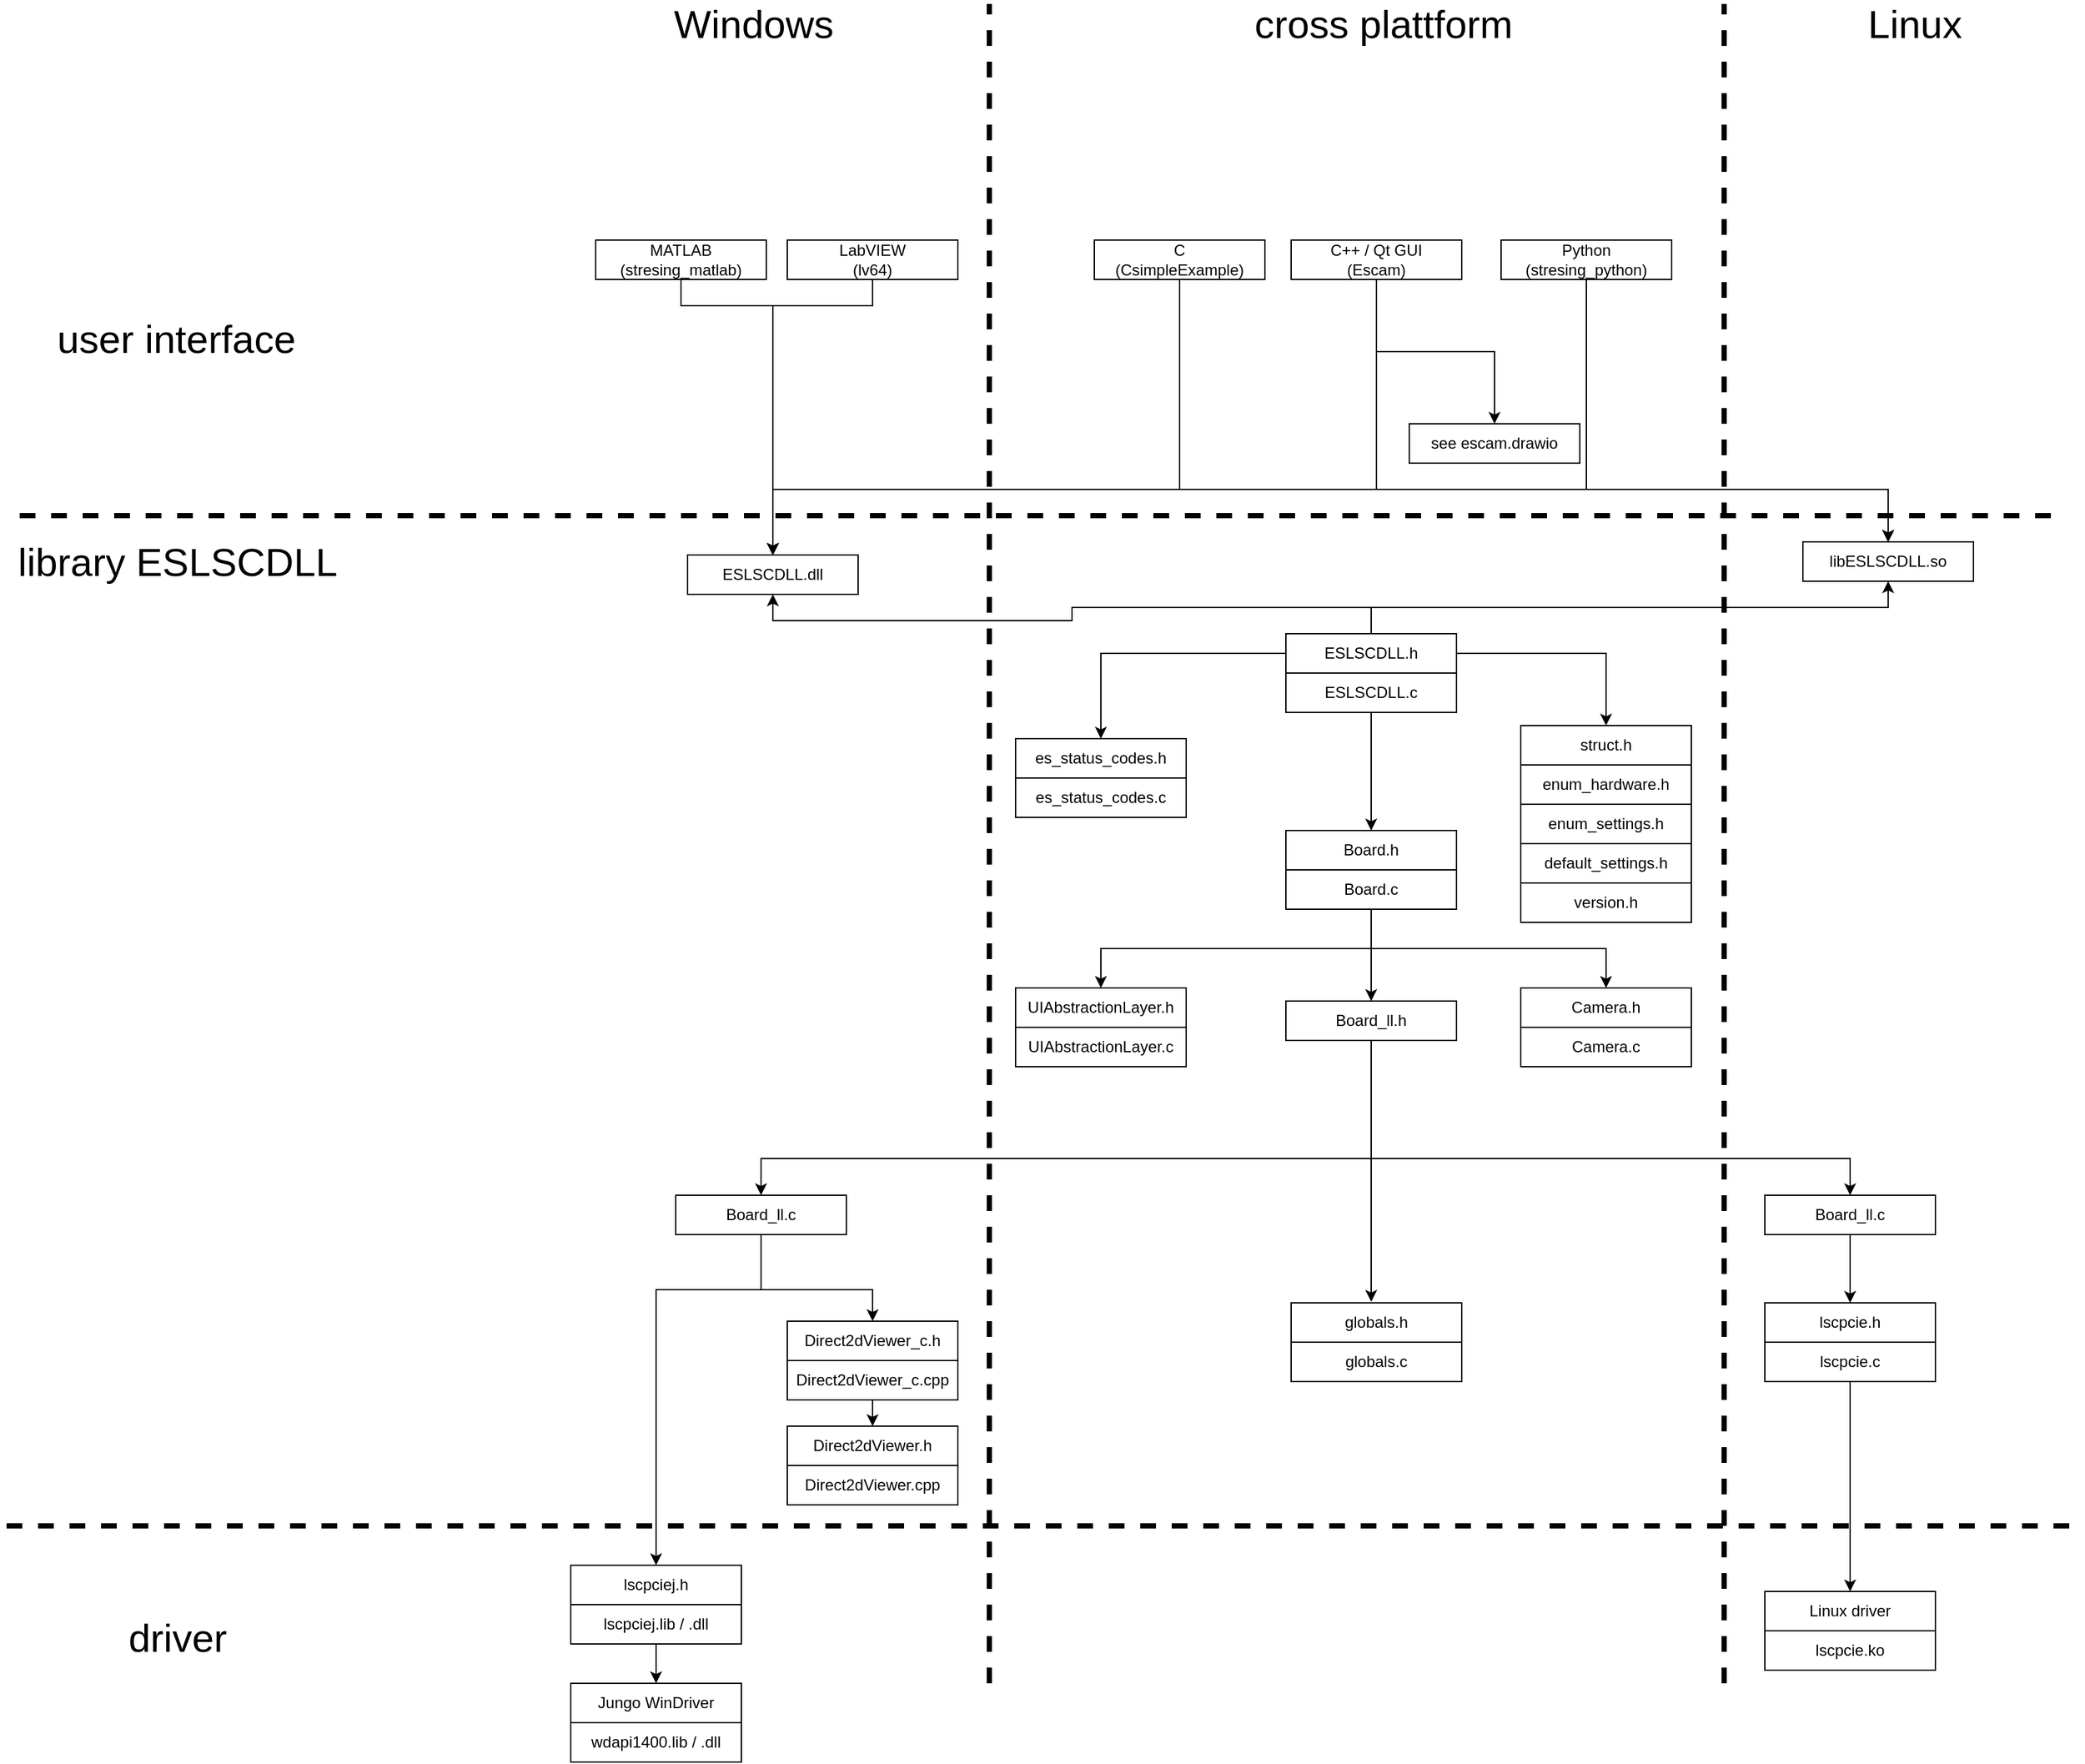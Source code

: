 <mxfile version="28.0.6">
  <diagram id="tgUKfehqLVmL-b8HQxhW" name="Page-1">
    <mxGraphModel dx="2338" dy="2293" grid="1" gridSize="10" guides="1" tooltips="1" connect="1" arrows="1" fold="1" page="1" pageScale="1" pageWidth="850" pageHeight="1100" math="0" shadow="0">
      <root>
        <mxCell id="0" />
        <mxCell id="1" parent="0" />
        <mxCell id="p_urfczNU5dsdLXzHAFD-1" value="Board.h" style="rounded=0;whiteSpace=wrap;html=1;" parent="1" vertex="1">
          <mxGeometry x="146" y="-450" width="130" height="30" as="geometry" />
        </mxCell>
        <mxCell id="p_urfczNU5dsdLXzHAFD-42" style="edgeStyle=orthogonalEdgeStyle;rounded=0;orthogonalLoop=1;jettySize=auto;html=1;exitX=0.5;exitY=1;exitDx=0;exitDy=0;entryX=0.5;entryY=0;entryDx=0;entryDy=0;" parent="1" source="p_urfczNU5dsdLXzHAFD-6" target="p_urfczNU5dsdLXzHAFD-7" edge="1">
          <mxGeometry relative="1" as="geometry" />
        </mxCell>
        <mxCell id="p_urfczNU5dsdLXzHAFD-52" style="edgeStyle=orthogonalEdgeStyle;rounded=0;orthogonalLoop=1;jettySize=auto;html=1;exitX=0.5;exitY=1;exitDx=0;exitDy=0;entryX=0.5;entryY=0;entryDx=0;entryDy=0;" parent="1" source="p_urfczNU5dsdLXzHAFD-6" target="p_urfczNU5dsdLXzHAFD-30" edge="1">
          <mxGeometry relative="1" as="geometry" />
        </mxCell>
        <mxCell id="9xc9pBoW99y5CAlpfe-r-3" style="edgeStyle=orthogonalEdgeStyle;rounded=0;orthogonalLoop=1;jettySize=auto;html=1;exitX=0.5;exitY=1;exitDx=0;exitDy=0;entryX=0.5;entryY=0;entryDx=0;entryDy=0;" edge="1" parent="1" source="p_urfczNU5dsdLXzHAFD-6" target="9xc9pBoW99y5CAlpfe-r-1">
          <mxGeometry relative="1" as="geometry" />
        </mxCell>
        <mxCell id="p_urfczNU5dsdLXzHAFD-6" value="Board.c" style="rounded=0;whiteSpace=wrap;html=1;" parent="1" vertex="1">
          <mxGeometry x="146" y="-420" width="130" height="30" as="geometry" />
        </mxCell>
        <mxCell id="p_urfczNU5dsdLXzHAFD-85" style="edgeStyle=orthogonalEdgeStyle;rounded=0;orthogonalLoop=1;jettySize=auto;html=1;exitX=0.5;exitY=1;exitDx=0;exitDy=0;entryX=0.5;entryY=0;entryDx=0;entryDy=0;strokeWidth=1;" parent="1" source="p_urfczNU5dsdLXzHAFD-7" target="p_urfczNU5dsdLXzHAFD-9" edge="1">
          <mxGeometry relative="1" as="geometry">
            <Array as="points">
              <mxPoint x="211" y="-200" />
              <mxPoint x="576" y="-200" />
            </Array>
          </mxGeometry>
        </mxCell>
        <mxCell id="p_urfczNU5dsdLXzHAFD-86" style="edgeStyle=orthogonalEdgeStyle;rounded=0;orthogonalLoop=1;jettySize=auto;html=1;exitX=0.5;exitY=1;exitDx=0;exitDy=0;strokeWidth=1;entryX=0.5;entryY=0;entryDx=0;entryDy=0;" parent="1" source="p_urfczNU5dsdLXzHAFD-7" target="p_urfczNU5dsdLXzHAFD-8" edge="1">
          <mxGeometry relative="1" as="geometry">
            <Array as="points">
              <mxPoint x="211" y="-200" />
              <mxPoint x="-254" y="-200" />
            </Array>
          </mxGeometry>
        </mxCell>
        <mxCell id="p_urfczNU5dsdLXzHAFD-7" value="Board_ll.h" style="rounded=0;whiteSpace=wrap;html=1;" parent="1" vertex="1">
          <mxGeometry x="146" y="-320" width="130" height="30" as="geometry" />
        </mxCell>
        <mxCell id="p_urfczNU5dsdLXzHAFD-43" style="edgeStyle=orthogonalEdgeStyle;rounded=0;orthogonalLoop=1;jettySize=auto;html=1;exitX=0.5;exitY=1;exitDx=0;exitDy=0;entryX=0.5;entryY=0;entryDx=0;entryDy=0;" parent="1" source="p_urfczNU5dsdLXzHAFD-8" target="p_urfczNU5dsdLXzHAFD-24" edge="1">
          <mxGeometry relative="1" as="geometry">
            <Array as="points">
              <mxPoint x="-254" y="-100" />
              <mxPoint x="-334" y="-100" />
            </Array>
          </mxGeometry>
        </mxCell>
        <mxCell id="jxvw1qja2600821Guwrw-1" style="edgeStyle=orthogonalEdgeStyle;rounded=0;orthogonalLoop=1;jettySize=auto;html=1;entryX=0.5;entryY=0;entryDx=0;entryDy=0;" parent="1" source="p_urfczNU5dsdLXzHAFD-8" target="p_urfczNU5dsdLXzHAFD-34" edge="1">
          <mxGeometry relative="1" as="geometry">
            <Array as="points">
              <mxPoint x="-254" y="-100" />
              <mxPoint x="-169" y="-100" />
              <mxPoint x="-169" y="-85" />
            </Array>
          </mxGeometry>
        </mxCell>
        <mxCell id="p_urfczNU5dsdLXzHAFD-8" value="Board_ll.c" style="rounded=0;whiteSpace=wrap;html=1;" parent="1" vertex="1">
          <mxGeometry x="-319" y="-172" width="130" height="30" as="geometry" />
        </mxCell>
        <mxCell id="p_urfczNU5dsdLXzHAFD-46" style="edgeStyle=orthogonalEdgeStyle;rounded=0;orthogonalLoop=1;jettySize=auto;html=1;exitX=0.5;exitY=1;exitDx=0;exitDy=0;entryX=0.466;entryY=-0.027;entryDx=0;entryDy=0;entryPerimeter=0;" parent="1" source="p_urfczNU5dsdLXzHAFD-7" target="p_urfczNU5dsdLXzHAFD-16" edge="1">
          <mxGeometry relative="1" as="geometry">
            <Array as="points">
              <mxPoint x="211" y="-91" />
            </Array>
          </mxGeometry>
        </mxCell>
        <mxCell id="p_urfczNU5dsdLXzHAFD-72" style="edgeStyle=orthogonalEdgeStyle;rounded=0;orthogonalLoop=1;jettySize=auto;html=1;exitX=0.5;exitY=1;exitDx=0;exitDy=0;entryX=0.5;entryY=0;entryDx=0;entryDy=0;" parent="1" source="p_urfczNU5dsdLXzHAFD-9" target="p_urfczNU5dsdLXzHAFD-73" edge="1">
          <mxGeometry relative="1" as="geometry">
            <mxPoint x="581" y="-107" as="targetPoint" />
          </mxGeometry>
        </mxCell>
        <mxCell id="p_urfczNU5dsdLXzHAFD-9" value="Board_ll.c" style="rounded=0;whiteSpace=wrap;html=1;" parent="1" vertex="1">
          <mxGeometry x="511" y="-172" width="130" height="30" as="geometry" />
        </mxCell>
        <mxCell id="W871qx_Sbcsv2SWxShGU-2" style="edgeStyle=orthogonalEdgeStyle;rounded=0;orthogonalLoop=1;jettySize=auto;html=1;entryX=0.5;entryY=1;entryDx=0;entryDy=0;exitX=0.5;exitY=0;exitDx=0;exitDy=0;" parent="1" source="p_urfczNU5dsdLXzHAFD-11" target="p_urfczNU5dsdLXzHAFD-61" edge="1">
          <mxGeometry relative="1" as="geometry" />
        </mxCell>
        <mxCell id="W871qx_Sbcsv2SWxShGU-4" style="edgeStyle=orthogonalEdgeStyle;rounded=0;orthogonalLoop=1;jettySize=auto;html=1;exitX=0.5;exitY=0;exitDx=0;exitDy=0;entryX=0.5;entryY=1;entryDx=0;entryDy=0;" parent="1" source="p_urfczNU5dsdLXzHAFD-11" target="W871qx_Sbcsv2SWxShGU-3" edge="1">
          <mxGeometry relative="1" as="geometry" />
        </mxCell>
        <mxCell id="W871qx_Sbcsv2SWxShGU-12" style="edgeStyle=orthogonalEdgeStyle;rounded=0;orthogonalLoop=1;jettySize=auto;html=1;exitX=1;exitY=0.5;exitDx=0;exitDy=0;entryX=0.5;entryY=0;entryDx=0;entryDy=0;" parent="1" source="p_urfczNU5dsdLXzHAFD-11" target="p_urfczNU5dsdLXzHAFD-15" edge="1">
          <mxGeometry relative="1" as="geometry" />
        </mxCell>
        <mxCell id="W871qx_Sbcsv2SWxShGU-13" style="edgeStyle=orthogonalEdgeStyle;rounded=0;orthogonalLoop=1;jettySize=auto;html=1;entryX=0.5;entryY=0;entryDx=0;entryDy=0;" parent="1" source="p_urfczNU5dsdLXzHAFD-11" target="p_urfczNU5dsdLXzHAFD-18" edge="1">
          <mxGeometry relative="1" as="geometry" />
        </mxCell>
        <mxCell id="p_urfczNU5dsdLXzHAFD-11" value="ESLSCDLL.h" style="rounded=0;whiteSpace=wrap;html=1;" parent="1" vertex="1">
          <mxGeometry x="146" y="-600" width="130" height="30" as="geometry" />
        </mxCell>
        <mxCell id="p_urfczNU5dsdLXzHAFD-91" style="edgeStyle=orthogonalEdgeStyle;rounded=0;orthogonalLoop=1;jettySize=auto;html=1;exitX=0.5;exitY=1;exitDx=0;exitDy=0;entryX=0.5;entryY=0;entryDx=0;entryDy=0;strokeWidth=1;" parent="1" source="p_urfczNU5dsdLXzHAFD-12" target="p_urfczNU5dsdLXzHAFD-1" edge="1">
          <mxGeometry relative="1" as="geometry" />
        </mxCell>
        <mxCell id="p_urfczNU5dsdLXzHAFD-12" value="ESLSCDLL.c" style="rounded=0;whiteSpace=wrap;html=1;" parent="1" vertex="1">
          <mxGeometry x="146" y="-570" width="130" height="30" as="geometry" />
        </mxCell>
        <mxCell id="p_urfczNU5dsdLXzHAFD-13" value="enum_hardware.h" style="rounded=0;whiteSpace=wrap;html=1;" parent="1" vertex="1">
          <mxGeometry x="325" y="-500" width="130" height="30" as="geometry" />
        </mxCell>
        <mxCell id="p_urfczNU5dsdLXzHAFD-15" value="struct.h" style="rounded=0;whiteSpace=wrap;html=1;" parent="1" vertex="1">
          <mxGeometry x="325" y="-530" width="130" height="30" as="geometry" />
        </mxCell>
        <mxCell id="p_urfczNU5dsdLXzHAFD-16" value="globals.h" style="rounded=0;whiteSpace=wrap;html=1;" parent="1" vertex="1">
          <mxGeometry x="150" y="-90" width="130" height="30" as="geometry" />
        </mxCell>
        <mxCell id="p_urfczNU5dsdLXzHAFD-17" value="globals.c" style="rounded=0;whiteSpace=wrap;html=1;" parent="1" vertex="1">
          <mxGeometry x="150" y="-60" width="130" height="30" as="geometry" />
        </mxCell>
        <mxCell id="p_urfczNU5dsdLXzHAFD-18" value="es_status_codes.h" style="rounded=0;whiteSpace=wrap;html=1;" parent="1" vertex="1">
          <mxGeometry x="-60" y="-520" width="130" height="30" as="geometry" />
        </mxCell>
        <mxCell id="p_urfczNU5dsdLXzHAFD-19" value="es_status_codes.c" style="rounded=0;whiteSpace=wrap;html=1;" parent="1" vertex="1">
          <mxGeometry x="-60" y="-490" width="130" height="30" as="geometry" />
        </mxCell>
        <mxCell id="p_urfczNU5dsdLXzHAFD-20" value="default_settings.h" style="rounded=0;whiteSpace=wrap;html=1;" parent="1" vertex="1">
          <mxGeometry x="325" y="-440" width="130" height="30" as="geometry" />
        </mxCell>
        <mxCell id="p_urfczNU5dsdLXzHAFD-24" value="lscpciej.h" style="rounded=0;whiteSpace=wrap;html=1;" parent="1" vertex="1">
          <mxGeometry x="-399" y="110" width="130" height="30" as="geometry" />
        </mxCell>
        <mxCell id="p_urfczNU5dsdLXzHAFD-44" style="edgeStyle=orthogonalEdgeStyle;rounded=0;orthogonalLoop=1;jettySize=auto;html=1;exitX=0.5;exitY=1;exitDx=0;exitDy=0;entryX=0.5;entryY=0;entryDx=0;entryDy=0;" parent="1" source="p_urfczNU5dsdLXzHAFD-25" target="p_urfczNU5dsdLXzHAFD-29" edge="1">
          <mxGeometry relative="1" as="geometry" />
        </mxCell>
        <mxCell id="p_urfczNU5dsdLXzHAFD-25" value="lscpciej.lib / .dll" style="rounded=0;whiteSpace=wrap;html=1;" parent="1" vertex="1">
          <mxGeometry x="-399" y="140" width="130" height="30" as="geometry" />
        </mxCell>
        <mxCell id="p_urfczNU5dsdLXzHAFD-27" value="wdapi1400.lib / .dll" style="rounded=0;whiteSpace=wrap;html=1;" parent="1" vertex="1">
          <mxGeometry x="-399" y="230" width="130" height="30" as="geometry" />
        </mxCell>
        <mxCell id="p_urfczNU5dsdLXzHAFD-29" value="Jungo WinDriver" style="rounded=0;whiteSpace=wrap;html=1;" parent="1" vertex="1">
          <mxGeometry x="-399" y="200" width="130" height="30" as="geometry" />
        </mxCell>
        <mxCell id="p_urfczNU5dsdLXzHAFD-30" value="UIAbstractionLayer.h" style="rounded=0;whiteSpace=wrap;html=1;" parent="1" vertex="1">
          <mxGeometry x="-60" y="-330" width="130" height="30" as="geometry" />
        </mxCell>
        <mxCell id="p_urfczNU5dsdLXzHAFD-34" value="Direct2dViewer_c.h" style="rounded=0;whiteSpace=wrap;html=1;glass=0;" parent="1" vertex="1">
          <mxGeometry x="-234" y="-76" width="130" height="30" as="geometry" />
        </mxCell>
        <mxCell id="p_urfczNU5dsdLXzHAFD-41" style="edgeStyle=orthogonalEdgeStyle;rounded=0;orthogonalLoop=1;jettySize=auto;html=1;exitX=0.5;exitY=1;exitDx=0;exitDy=0;entryX=0.5;entryY=0;entryDx=0;entryDy=0;" parent="1" source="p_urfczNU5dsdLXzHAFD-35" target="p_urfczNU5dsdLXzHAFD-36" edge="1">
          <mxGeometry relative="1" as="geometry" />
        </mxCell>
        <mxCell id="p_urfczNU5dsdLXzHAFD-35" value="Direct2dViewer_c.cpp" style="rounded=0;whiteSpace=wrap;html=1;" parent="1" vertex="1">
          <mxGeometry x="-234" y="-46" width="130" height="30" as="geometry" />
        </mxCell>
        <mxCell id="p_urfczNU5dsdLXzHAFD-36" value="Direct2dViewer.h" style="rounded=0;whiteSpace=wrap;html=1;glass=0;" parent="1" vertex="1">
          <mxGeometry x="-234" y="4" width="130" height="30" as="geometry" />
        </mxCell>
        <mxCell id="p_urfczNU5dsdLXzHAFD-37" value="Direct2dViewer.cpp" style="rounded=0;whiteSpace=wrap;html=1;" parent="1" vertex="1">
          <mxGeometry x="-234" y="34" width="130" height="30" as="geometry" />
        </mxCell>
        <mxCell id="p_urfczNU5dsdLXzHAFD-61" value="ESLSCDLL.dll" style="rounded=0;whiteSpace=wrap;html=1;" parent="1" vertex="1">
          <mxGeometry x="-310" y="-660" width="130" height="30" as="geometry" />
        </mxCell>
        <mxCell id="p_urfczNU5dsdLXzHAFD-68" style="edgeStyle=orthogonalEdgeStyle;rounded=0;orthogonalLoop=1;jettySize=auto;html=1;exitX=0.5;exitY=1;exitDx=0;exitDy=0;entryX=0.5;entryY=0;entryDx=0;entryDy=0;" parent="1" source="p_urfczNU5dsdLXzHAFD-66" target="p_urfczNU5dsdLXzHAFD-61" edge="1">
          <mxGeometry relative="1" as="geometry">
            <Array as="points">
              <mxPoint x="-169" y="-850" />
              <mxPoint x="-245" y="-850" />
            </Array>
          </mxGeometry>
        </mxCell>
        <mxCell id="p_urfczNU5dsdLXzHAFD-66" value="LabVIEW&lt;div&gt;(lv64)&lt;/div&gt;" style="rounded=0;whiteSpace=wrap;html=1;" parent="1" vertex="1">
          <mxGeometry x="-234" y="-900" width="130" height="30" as="geometry" />
        </mxCell>
        <mxCell id="p_urfczNU5dsdLXzHAFD-104" style="edgeStyle=orthogonalEdgeStyle;rounded=0;orthogonalLoop=1;jettySize=auto;html=1;exitX=0.5;exitY=1;exitDx=0;exitDy=0;entryX=0.5;entryY=0;entryDx=0;entryDy=0;fontSize=30;strokeWidth=1;" parent="1" source="p_urfczNU5dsdLXzHAFD-70" target="p_urfczNU5dsdLXzHAFD-103" edge="1">
          <mxGeometry relative="1" as="geometry" />
        </mxCell>
        <mxCell id="W871qx_Sbcsv2SWxShGU-5" style="edgeStyle=orthogonalEdgeStyle;rounded=0;orthogonalLoop=1;jettySize=auto;html=1;exitX=0.5;exitY=1;exitDx=0;exitDy=0;entryX=0.5;entryY=0;entryDx=0;entryDy=0;" parent="1" source="p_urfczNU5dsdLXzHAFD-70" target="W871qx_Sbcsv2SWxShGU-3" edge="1">
          <mxGeometry relative="1" as="geometry">
            <Array as="points">
              <mxPoint x="215" y="-710" />
              <mxPoint x="605" y="-710" />
            </Array>
          </mxGeometry>
        </mxCell>
        <mxCell id="W871qx_Sbcsv2SWxShGU-6" style="edgeStyle=orthogonalEdgeStyle;rounded=0;orthogonalLoop=1;jettySize=auto;html=1;exitX=0.5;exitY=1;exitDx=0;exitDy=0;entryX=0.5;entryY=0;entryDx=0;entryDy=0;" parent="1" source="p_urfczNU5dsdLXzHAFD-70" target="p_urfczNU5dsdLXzHAFD-61" edge="1">
          <mxGeometry relative="1" as="geometry">
            <Array as="points">
              <mxPoint x="215" y="-710" />
              <mxPoint x="-245" y="-710" />
            </Array>
          </mxGeometry>
        </mxCell>
        <mxCell id="p_urfczNU5dsdLXzHAFD-70" value="&lt;div&gt;C++ / Qt GUI&lt;/div&gt;(Escam)" style="rounded=0;whiteSpace=wrap;html=1;" parent="1" vertex="1">
          <mxGeometry x="150" y="-900" width="130" height="30" as="geometry" />
        </mxCell>
        <mxCell id="p_urfczNU5dsdLXzHAFD-73" value="lscpcie.h" style="rounded=0;whiteSpace=wrap;html=1;" parent="1" vertex="1">
          <mxGeometry x="511" y="-90" width="130" height="30" as="geometry" />
        </mxCell>
        <mxCell id="p_urfczNU5dsdLXzHAFD-77" style="edgeStyle=orthogonalEdgeStyle;rounded=0;orthogonalLoop=1;jettySize=auto;html=1;entryX=0.5;entryY=0;entryDx=0;entryDy=0;" parent="1" source="p_urfczNU5dsdLXzHAFD-74" target="p_urfczNU5dsdLXzHAFD-76" edge="1">
          <mxGeometry relative="1" as="geometry" />
        </mxCell>
        <mxCell id="p_urfczNU5dsdLXzHAFD-74" value="lscpcie.c" style="rounded=0;whiteSpace=wrap;html=1;" parent="1" vertex="1">
          <mxGeometry x="511" y="-60" width="130" height="30" as="geometry" />
        </mxCell>
        <mxCell id="p_urfczNU5dsdLXzHAFD-75" value="lscpcie.ko" style="rounded=0;whiteSpace=wrap;html=1;" parent="1" vertex="1">
          <mxGeometry x="511" y="160" width="130" height="30" as="geometry" />
        </mxCell>
        <mxCell id="p_urfczNU5dsdLXzHAFD-76" value="Linux driver" style="rounded=0;whiteSpace=wrap;html=1;" parent="1" vertex="1">
          <mxGeometry x="511" y="130" width="130" height="30" as="geometry" />
        </mxCell>
        <mxCell id="p_urfczNU5dsdLXzHAFD-82" value="" style="endArrow=none;dashed=1;html=1;rounded=0;strokeWidth=4;" parent="1" edge="1">
          <mxGeometry width="50" height="50" relative="1" as="geometry">
            <mxPoint x="480" y="200" as="sourcePoint" />
            <mxPoint x="480" y="-1080" as="targetPoint" />
          </mxGeometry>
        </mxCell>
        <mxCell id="p_urfczNU5dsdLXzHAFD-83" value="" style="endArrow=none;dashed=1;html=1;rounded=0;strokeWidth=4;" parent="1" edge="1">
          <mxGeometry width="50" height="50" relative="1" as="geometry">
            <mxPoint x="-80" y="200" as="sourcePoint" />
            <mxPoint x="-80" y="-1080" as="targetPoint" />
          </mxGeometry>
        </mxCell>
        <mxCell id="p_urfczNU5dsdLXzHAFD-88" value="" style="endArrow=none;dashed=1;html=1;rounded=0;strokeWidth=4;" parent="1" edge="1">
          <mxGeometry width="50" height="50" relative="1" as="geometry">
            <mxPoint x="-829" y="80" as="sourcePoint" />
            <mxPoint x="751" y="80" as="targetPoint" />
          </mxGeometry>
        </mxCell>
        <mxCell id="p_urfczNU5dsdLXzHAFD-92" value="" style="endArrow=none;dashed=1;html=1;rounded=0;strokeWidth=4;" parent="1" edge="1">
          <mxGeometry width="50" height="50" relative="1" as="geometry">
            <mxPoint x="-819" y="-690" as="sourcePoint" />
            <mxPoint x="741" y="-690" as="targetPoint" />
          </mxGeometry>
        </mxCell>
        <mxCell id="p_urfczNU5dsdLXzHAFD-96" value="&lt;font style=&quot;font-size: 30px&quot;&gt;user interface&lt;/font&gt;" style="text;html=1;align=center;verticalAlign=middle;resizable=0;points=[];autosize=1;strokeColor=none;fillColor=none;" parent="1" vertex="1">
          <mxGeometry x="-800" y="-840" width="200" height="30" as="geometry" />
        </mxCell>
        <mxCell id="p_urfczNU5dsdLXzHAFD-97" value="&lt;font style=&quot;font-size: 30px&quot;&gt;library ESLSCDLL&lt;/font&gt;" style="text;html=1;align=center;verticalAlign=middle;resizable=0;points=[];autosize=1;strokeColor=none;fillColor=none;" parent="1" vertex="1">
          <mxGeometry x="-834" y="-680" width="270" height="50" as="geometry" />
        </mxCell>
        <mxCell id="p_urfczNU5dsdLXzHAFD-99" value="&lt;font style=&quot;font-size: 30px&quot;&gt;driver&lt;/font&gt;" style="text;html=1;align=center;verticalAlign=middle;resizable=0;points=[];autosize=1;strokeColor=none;fillColor=none;" parent="1" vertex="1">
          <mxGeometry x="-749" y="140" width="100" height="50" as="geometry" />
        </mxCell>
        <mxCell id="p_urfczNU5dsdLXzHAFD-100" value="&lt;font style=&quot;font-size: 30px&quot;&gt;Windows&lt;/font&gt;" style="text;html=1;align=center;verticalAlign=middle;resizable=0;points=[];autosize=1;strokeColor=none;fillColor=none;" parent="1" vertex="1">
          <mxGeometry x="-330" y="-1080" width="140" height="30" as="geometry" />
        </mxCell>
        <mxCell id="p_urfczNU5dsdLXzHAFD-101" value="&lt;font style=&quot;font-size: 30px&quot;&gt;cross plattform&lt;/font&gt;" style="text;html=1;align=center;verticalAlign=middle;resizable=0;points=[];autosize=1;strokeColor=none;fillColor=none;" parent="1" vertex="1">
          <mxGeometry x="115" y="-1080" width="210" height="30" as="geometry" />
        </mxCell>
        <mxCell id="p_urfczNU5dsdLXzHAFD-102" value="&lt;font style=&quot;font-size: 30px&quot;&gt;Linux&lt;/font&gt;" style="text;html=1;align=center;verticalAlign=middle;resizable=0;points=[];autosize=1;strokeColor=none;fillColor=none;" parent="1" vertex="1">
          <mxGeometry x="580" y="-1080" width="90" height="30" as="geometry" />
        </mxCell>
        <mxCell id="p_urfczNU5dsdLXzHAFD-103" value="see escam.drawio" style="rounded=0;whiteSpace=wrap;html=1;" parent="1" vertex="1">
          <mxGeometry x="240" y="-760" width="130" height="30" as="geometry" />
        </mxCell>
        <mxCell id="sNTQXGuIR_XhQcSb0ZdP-1" value="version.h" style="rounded=0;whiteSpace=wrap;html=1;" parent="1" vertex="1">
          <mxGeometry x="325" y="-410" width="130" height="30" as="geometry" />
        </mxCell>
        <mxCell id="6YcGXZJfUUBrcVZ9Filc-1" style="edgeStyle=orthogonalEdgeStyle;rounded=0;orthogonalLoop=1;jettySize=auto;html=1;exitX=0.5;exitY=1;exitDx=0;exitDy=0;entryX=0.5;entryY=0;entryDx=0;entryDy=0;" parent="1" source="sNTQXGuIR_XhQcSb0ZdP-4" target="W871qx_Sbcsv2SWxShGU-3" edge="1">
          <mxGeometry relative="1" as="geometry">
            <Array as="points">
              <mxPoint x="375" y="-710" />
              <mxPoint x="605" y="-710" />
            </Array>
          </mxGeometry>
        </mxCell>
        <mxCell id="6YcGXZJfUUBrcVZ9Filc-2" style="edgeStyle=orthogonalEdgeStyle;rounded=0;orthogonalLoop=1;jettySize=auto;html=1;exitX=0.5;exitY=1;exitDx=0;exitDy=0;entryX=0.5;entryY=0;entryDx=0;entryDy=0;" parent="1" source="sNTQXGuIR_XhQcSb0ZdP-4" target="p_urfczNU5dsdLXzHAFD-61" edge="1">
          <mxGeometry relative="1" as="geometry">
            <Array as="points">
              <mxPoint x="375" y="-710" />
              <mxPoint x="-245" y="-710" />
            </Array>
          </mxGeometry>
        </mxCell>
        <mxCell id="sNTQXGuIR_XhQcSb0ZdP-4" value="Python&lt;div&gt;(stresing_python)&lt;/div&gt;" style="rounded=0;whiteSpace=wrap;html=1;" parent="1" vertex="1">
          <mxGeometry x="310" y="-900" width="130" height="30" as="geometry" />
        </mxCell>
        <mxCell id="sNTQXGuIR_XhQcSb0ZdP-7" style="edgeStyle=orthogonalEdgeStyle;rounded=0;orthogonalLoop=1;jettySize=auto;html=1;exitX=0.5;exitY=1;exitDx=0;exitDy=0;entryX=0.5;entryY=0;entryDx=0;entryDy=0;" parent="1" source="sNTQXGuIR_XhQcSb0ZdP-5" target="p_urfczNU5dsdLXzHAFD-61" edge="1">
          <mxGeometry relative="1" as="geometry">
            <Array as="points">
              <mxPoint x="-315" y="-850" />
              <mxPoint x="-245" y="-850" />
            </Array>
          </mxGeometry>
        </mxCell>
        <mxCell id="sNTQXGuIR_XhQcSb0ZdP-5" value="MATLAB&lt;div&gt;(stresing_matlab)&lt;/div&gt;" style="rounded=0;whiteSpace=wrap;html=1;" parent="1" vertex="1">
          <mxGeometry x="-380" y="-900" width="130" height="30" as="geometry" />
        </mxCell>
        <mxCell id="W871qx_Sbcsv2SWxShGU-7" style="edgeStyle=orthogonalEdgeStyle;rounded=0;orthogonalLoop=1;jettySize=auto;html=1;exitX=0.5;exitY=1;exitDx=0;exitDy=0;entryX=0.5;entryY=0;entryDx=0;entryDy=0;" parent="1" source="W871qx_Sbcsv2SWxShGU-1" target="W871qx_Sbcsv2SWxShGU-3" edge="1">
          <mxGeometry relative="1" as="geometry">
            <Array as="points">
              <mxPoint x="65" y="-710" />
              <mxPoint x="605" y="-710" />
            </Array>
          </mxGeometry>
        </mxCell>
        <mxCell id="W871qx_Sbcsv2SWxShGU-8" style="edgeStyle=orthogonalEdgeStyle;rounded=0;orthogonalLoop=1;jettySize=auto;html=1;exitX=0.5;exitY=1;exitDx=0;exitDy=0;entryX=0.5;entryY=0;entryDx=0;entryDy=0;" parent="1" source="W871qx_Sbcsv2SWxShGU-1" target="p_urfczNU5dsdLXzHAFD-61" edge="1">
          <mxGeometry relative="1" as="geometry">
            <Array as="points">
              <mxPoint x="65" y="-710" />
              <mxPoint x="-245" y="-710" />
            </Array>
          </mxGeometry>
        </mxCell>
        <mxCell id="W871qx_Sbcsv2SWxShGU-1" value="C&lt;br&gt;(CsimpleExample)" style="rounded=0;whiteSpace=wrap;html=1;" parent="1" vertex="1">
          <mxGeometry y="-900" width="130" height="30" as="geometry" />
        </mxCell>
        <mxCell id="W871qx_Sbcsv2SWxShGU-3" value="libESLSCDLL.so" style="rounded=0;whiteSpace=wrap;html=1;" parent="1" vertex="1">
          <mxGeometry x="540" y="-670" width="130" height="30" as="geometry" />
        </mxCell>
        <mxCell id="W871qx_Sbcsv2SWxShGU-9" value="UIAbstractionLayer.c" style="rounded=0;whiteSpace=wrap;html=1;" parent="1" vertex="1">
          <mxGeometry x="-60" y="-300" width="130" height="30" as="geometry" />
        </mxCell>
        <mxCell id="W871qx_Sbcsv2SWxShGU-11" value="enum_settings.h" style="rounded=0;whiteSpace=wrap;html=1;" parent="1" vertex="1">
          <mxGeometry x="325" y="-470" width="130" height="30" as="geometry" />
        </mxCell>
        <mxCell id="9xc9pBoW99y5CAlpfe-r-1" value="Camera.h" style="rounded=0;whiteSpace=wrap;html=1;" vertex="1" parent="1">
          <mxGeometry x="325" y="-330" width="130" height="30" as="geometry" />
        </mxCell>
        <mxCell id="9xc9pBoW99y5CAlpfe-r-2" value="Camera.c" style="rounded=0;whiteSpace=wrap;html=1;" vertex="1" parent="1">
          <mxGeometry x="325" y="-300" width="130" height="30" as="geometry" />
        </mxCell>
      </root>
    </mxGraphModel>
  </diagram>
</mxfile>
